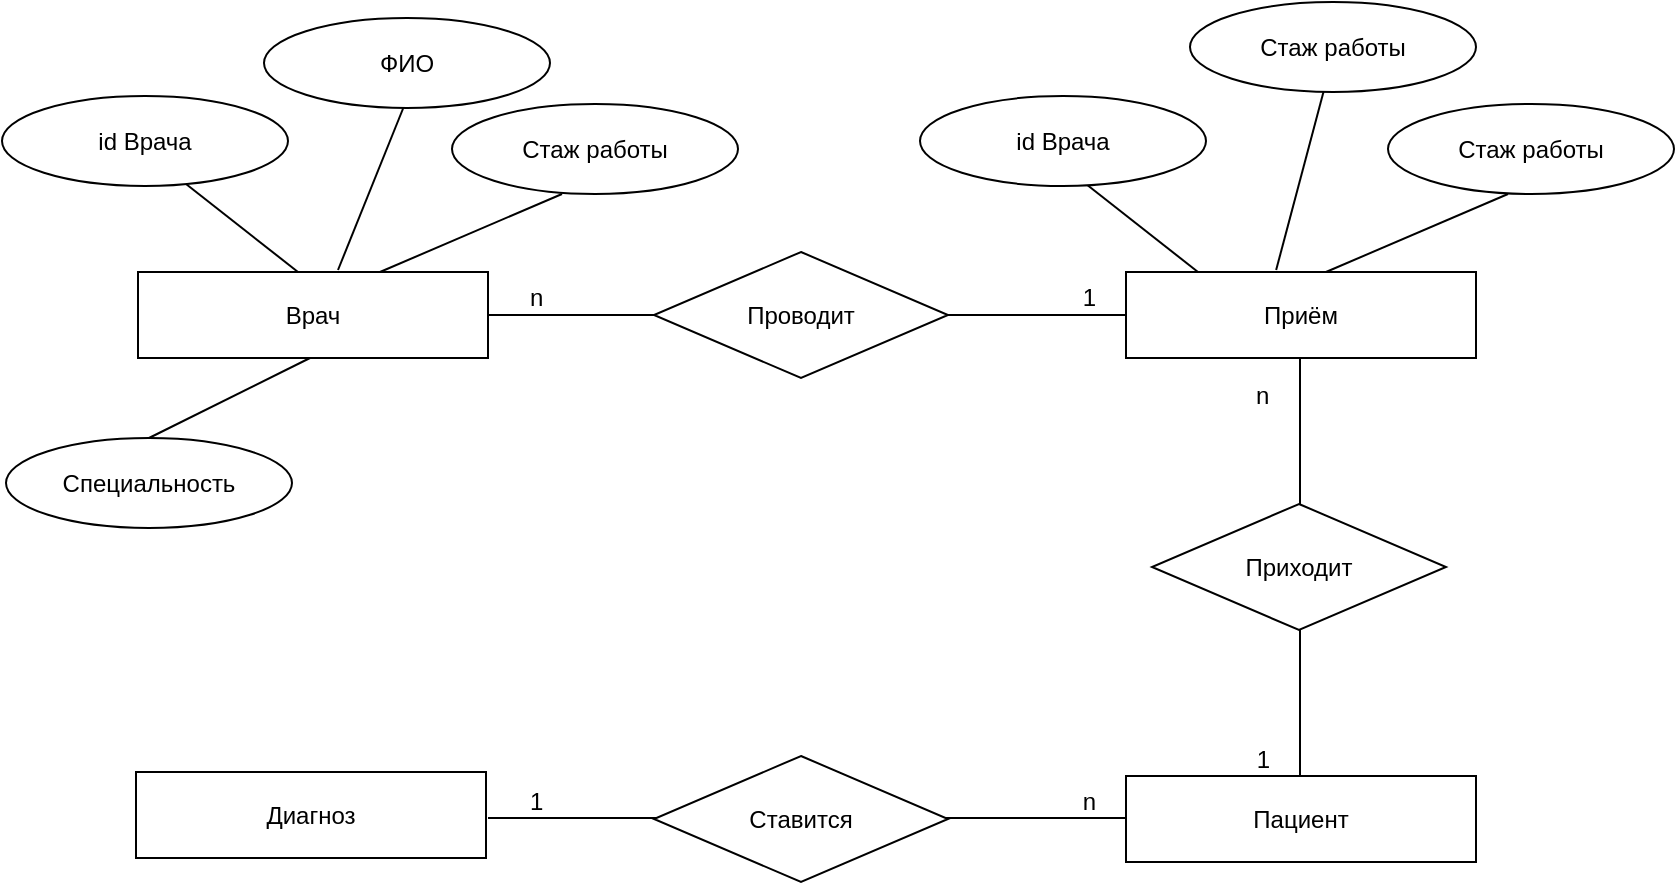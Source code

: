 <mxfile version="25.0.3">
  <diagram name="Страница — 1" id="eFDU_y1cEftZBLFFB2Df">
    <mxGraphModel dx="1434" dy="759" grid="0" gridSize="10" guides="1" tooltips="1" connect="1" arrows="1" fold="1" page="1" pageScale="1" pageWidth="1169" pageHeight="827" math="0" shadow="0">
      <root>
        <mxCell id="0" />
        <mxCell id="1" parent="0" />
        <mxCell id="acI447qzfLButbWmioAm-18" value="Врач" style="rounded=0;whiteSpace=wrap;html=1;" vertex="1" parent="1">
          <mxGeometry x="74" y="218" width="175" height="43" as="geometry" />
        </mxCell>
        <mxCell id="acI447qzfLButbWmioAm-26" value="Приём" style="rounded=0;whiteSpace=wrap;html=1;" vertex="1" parent="1">
          <mxGeometry x="568" y="218" width="175" height="43" as="geometry" />
        </mxCell>
        <mxCell id="acI447qzfLButbWmioAm-33" value="Пациент" style="rounded=0;whiteSpace=wrap;html=1;" vertex="1" parent="1">
          <mxGeometry x="568" y="470" width="175" height="43" as="geometry" />
        </mxCell>
        <mxCell id="acI447qzfLButbWmioAm-36" value="Диагноз" style="rounded=0;whiteSpace=wrap;html=1;" vertex="1" parent="1">
          <mxGeometry x="73" y="468" width="175" height="43" as="geometry" />
        </mxCell>
        <mxCell id="acI447qzfLButbWmioAm-43" value="" style="endArrow=none;html=1;rounded=0;entryX=0;entryY=0.5;entryDx=0;entryDy=0;exitX=1;exitY=0.5;exitDx=0;exitDy=0;" edge="1" parent="1" source="acI447qzfLButbWmioAm-18" target="acI447qzfLButbWmioAm-26">
          <mxGeometry relative="1" as="geometry">
            <mxPoint x="249" y="237" as="sourcePoint" />
            <mxPoint x="567" y="235" as="targetPoint" />
          </mxGeometry>
        </mxCell>
        <mxCell id="acI447qzfLButbWmioAm-44" value="n" style="resizable=0;html=1;whiteSpace=wrap;align=left;verticalAlign=bottom;" connectable="0" vertex="1" parent="acI447qzfLButbWmioAm-43">
          <mxGeometry x="-1" relative="1" as="geometry">
            <mxPoint x="19" as="offset" />
          </mxGeometry>
        </mxCell>
        <mxCell id="acI447qzfLButbWmioAm-45" value="1" style="resizable=0;html=1;whiteSpace=wrap;align=right;verticalAlign=bottom;" connectable="0" vertex="1" parent="acI447qzfLButbWmioAm-43">
          <mxGeometry x="1" relative="1" as="geometry">
            <mxPoint x="-14" as="offset" />
          </mxGeometry>
        </mxCell>
        <mxCell id="acI447qzfLButbWmioAm-20" value="Проводит" style="rhombus;whiteSpace=wrap;html=1;" vertex="1" parent="1">
          <mxGeometry x="332" y="208" width="147" height="63" as="geometry" />
        </mxCell>
        <mxCell id="acI447qzfLButbWmioAm-46" value="" style="endArrow=none;html=1;rounded=0;exitX=1;exitY=0.5;exitDx=0;exitDy=0;" edge="1" parent="1">
          <mxGeometry relative="1" as="geometry">
            <mxPoint x="655" y="261" as="sourcePoint" />
            <mxPoint x="655" y="470" as="targetPoint" />
          </mxGeometry>
        </mxCell>
        <mxCell id="acI447qzfLButbWmioAm-47" value="n" style="resizable=0;html=1;whiteSpace=wrap;align=left;verticalAlign=bottom;" connectable="0" vertex="1" parent="acI447qzfLButbWmioAm-46">
          <mxGeometry x="-1" relative="1" as="geometry">
            <mxPoint x="-24" y="27" as="offset" />
          </mxGeometry>
        </mxCell>
        <mxCell id="acI447qzfLButbWmioAm-48" value="1" style="resizable=0;html=1;whiteSpace=wrap;align=right;verticalAlign=bottom;" connectable="0" vertex="1" parent="acI447qzfLButbWmioAm-46">
          <mxGeometry x="1" relative="1" as="geometry">
            <mxPoint x="-14" as="offset" />
          </mxGeometry>
        </mxCell>
        <mxCell id="acI447qzfLButbWmioAm-31" value="Приходит" style="rhombus;whiteSpace=wrap;html=1;" vertex="1" parent="1">
          <mxGeometry x="581" y="334" width="147" height="63" as="geometry" />
        </mxCell>
        <mxCell id="acI447qzfLButbWmioAm-49" value="" style="endArrow=none;html=1;rounded=0;entryX=0;entryY=0.5;entryDx=0;entryDy=0;exitX=1;exitY=0.5;exitDx=0;exitDy=0;" edge="1" parent="1">
          <mxGeometry relative="1" as="geometry">
            <mxPoint x="249" y="491" as="sourcePoint" />
            <mxPoint x="568" y="491" as="targetPoint" />
          </mxGeometry>
        </mxCell>
        <mxCell id="acI447qzfLButbWmioAm-50" value="1" style="resizable=0;html=1;whiteSpace=wrap;align=left;verticalAlign=bottom;" connectable="0" vertex="1" parent="acI447qzfLButbWmioAm-49">
          <mxGeometry x="-1" relative="1" as="geometry">
            <mxPoint x="19" as="offset" />
          </mxGeometry>
        </mxCell>
        <mxCell id="acI447qzfLButbWmioAm-51" value="n" style="resizable=0;html=1;whiteSpace=wrap;align=right;verticalAlign=bottom;" connectable="0" vertex="1" parent="acI447qzfLButbWmioAm-49">
          <mxGeometry x="1" relative="1" as="geometry">
            <mxPoint x="-14" as="offset" />
          </mxGeometry>
        </mxCell>
        <mxCell id="acI447qzfLButbWmioAm-37" value="Ставится" style="rhombus;whiteSpace=wrap;html=1;" vertex="1" parent="1">
          <mxGeometry x="332" y="460" width="147" height="63" as="geometry" />
        </mxCell>
        <mxCell id="acI447qzfLButbWmioAm-52" value="" style="endArrow=none;html=1;rounded=0;exitX=0.429;exitY=-0.023;exitDx=0;exitDy=0;exitPerimeter=0;" edge="1" parent="1" source="acI447qzfLButbWmioAm-26">
          <mxGeometry width="50" height="50" relative="1" as="geometry">
            <mxPoint x="627" y="218" as="sourcePoint" />
            <mxPoint x="667" y="127" as="targetPoint" />
          </mxGeometry>
        </mxCell>
        <mxCell id="acI447qzfLButbWmioAm-55" value="" style="endArrow=none;html=1;rounded=0;exitX=0.4;exitY=0.023;exitDx=0;exitDy=0;exitPerimeter=0;" edge="1" parent="1">
          <mxGeometry width="50" height="50" relative="1" as="geometry">
            <mxPoint x="154" y="217.999" as="sourcePoint" />
            <mxPoint x="98" y="174" as="targetPoint" />
          </mxGeometry>
        </mxCell>
        <mxCell id="acI447qzfLButbWmioAm-56" value="id Врача" style="ellipse;whiteSpace=wrap;html=1;" vertex="1" parent="1">
          <mxGeometry x="6" y="130" width="143" height="45" as="geometry" />
        </mxCell>
        <mxCell id="acI447qzfLButbWmioAm-58" value="" style="endArrow=none;html=1;rounded=0;entryX=0.622;entryY=1;entryDx=0;entryDy=0;entryPerimeter=0;" edge="1" parent="1">
          <mxGeometry width="50" height="50" relative="1" as="geometry">
            <mxPoint x="174" y="217" as="sourcePoint" />
            <mxPoint x="207.446" y="134" as="targetPoint" />
          </mxGeometry>
        </mxCell>
        <mxCell id="acI447qzfLButbWmioAm-60" value="ФИО" style="ellipse;whiteSpace=wrap;html=1;" vertex="1" parent="1">
          <mxGeometry x="137" y="91" width="143" height="45" as="geometry" />
        </mxCell>
        <mxCell id="acI447qzfLButbWmioAm-61" value="" style="endArrow=none;html=1;rounded=0;" edge="1" parent="1">
          <mxGeometry width="50" height="50" relative="1" as="geometry">
            <mxPoint x="286" y="179" as="sourcePoint" />
            <mxPoint x="195" y="218" as="targetPoint" />
          </mxGeometry>
        </mxCell>
        <mxCell id="acI447qzfLButbWmioAm-63" value="Стаж работы" style="ellipse;whiteSpace=wrap;html=1;" vertex="1" parent="1">
          <mxGeometry x="231" y="134" width="143" height="45" as="geometry" />
        </mxCell>
        <mxCell id="acI447qzfLButbWmioAm-64" value="Специальность" style="ellipse;whiteSpace=wrap;html=1;" vertex="1" parent="1">
          <mxGeometry x="8" y="301" width="143" height="45" as="geometry" />
        </mxCell>
        <mxCell id="acI447qzfLButbWmioAm-65" value="" style="endArrow=none;html=1;rounded=0;entryX=0.5;entryY=0;entryDx=0;entryDy=0;" edge="1" parent="1" target="acI447qzfLButbWmioAm-64">
          <mxGeometry width="50" height="50" relative="1" as="geometry">
            <mxPoint x="160" y="261" as="sourcePoint" />
            <mxPoint x="69" y="300" as="targetPoint" />
          </mxGeometry>
        </mxCell>
        <mxCell id="acI447qzfLButbWmioAm-67" value="" style="endArrow=none;html=1;rounded=0;exitX=0.4;exitY=0.023;exitDx=0;exitDy=0;exitPerimeter=0;" edge="1" parent="1">
          <mxGeometry width="50" height="50" relative="1" as="geometry">
            <mxPoint x="604" y="217.999" as="sourcePoint" />
            <mxPoint x="548" y="174" as="targetPoint" />
          </mxGeometry>
        </mxCell>
        <mxCell id="acI447qzfLButbWmioAm-68" value="id Врача" style="ellipse;whiteSpace=wrap;html=1;" vertex="1" parent="1">
          <mxGeometry x="465" y="130" width="143" height="45" as="geometry" />
        </mxCell>
        <mxCell id="acI447qzfLButbWmioAm-69" value="Стаж работы" style="ellipse;whiteSpace=wrap;html=1;" vertex="1" parent="1">
          <mxGeometry x="600" y="83" width="143" height="45" as="geometry" />
        </mxCell>
        <mxCell id="acI447qzfLButbWmioAm-70" value="" style="endArrow=none;html=1;rounded=0;" edge="1" parent="1">
          <mxGeometry width="50" height="50" relative="1" as="geometry">
            <mxPoint x="759" y="179" as="sourcePoint" />
            <mxPoint x="668" y="218" as="targetPoint" />
          </mxGeometry>
        </mxCell>
        <mxCell id="acI447qzfLButbWmioAm-71" value="Стаж работы" style="ellipse;whiteSpace=wrap;html=1;" vertex="1" parent="1">
          <mxGeometry x="699" y="134" width="143" height="45" as="geometry" />
        </mxCell>
      </root>
    </mxGraphModel>
  </diagram>
</mxfile>

